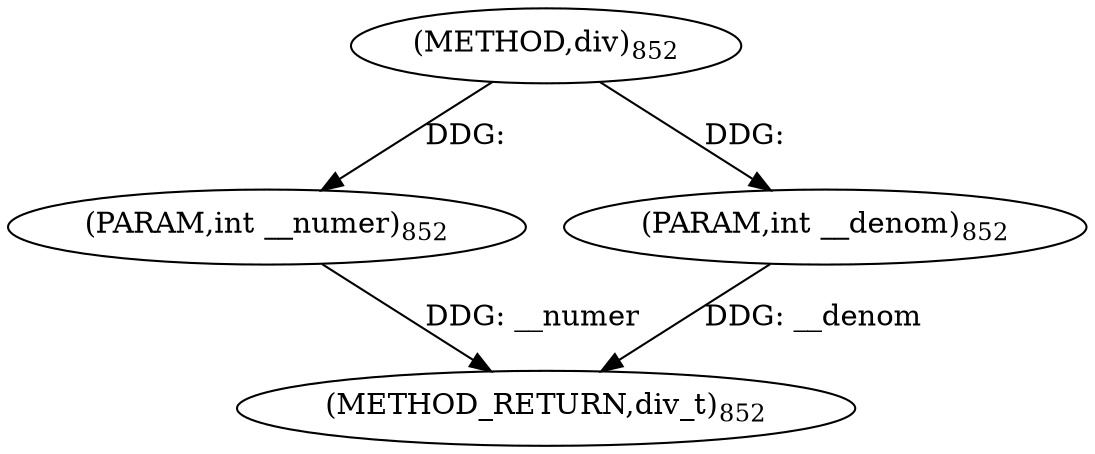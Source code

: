 digraph "div" {  
"33359" [label = <(METHOD,div)<SUB>852</SUB>> ]
"33362" [label = <(METHOD_RETURN,div_t)<SUB>852</SUB>> ]
"33360" [label = <(PARAM,int __numer)<SUB>852</SUB>> ]
"33361" [label = <(PARAM,int __denom)<SUB>852</SUB>> ]
  "33360" -> "33362"  [ label = "DDG: __numer"] 
  "33361" -> "33362"  [ label = "DDG: __denom"] 
  "33359" -> "33360"  [ label = "DDG: "] 
  "33359" -> "33361"  [ label = "DDG: "] 
}
